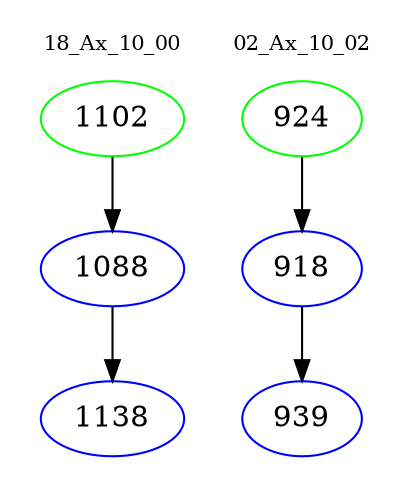 digraph{
subgraph cluster_0 {
color = white
label = "18_Ax_10_00";
fontsize=10;
T0_1102 [label="1102", color="green"]
T0_1102 -> T0_1088 [color="black"]
T0_1088 [label="1088", color="blue"]
T0_1088 -> T0_1138 [color="black"]
T0_1138 [label="1138", color="blue"]
}
subgraph cluster_1 {
color = white
label = "02_Ax_10_02";
fontsize=10;
T1_924 [label="924", color="green"]
T1_924 -> T1_918 [color="black"]
T1_918 [label="918", color="blue"]
T1_918 -> T1_939 [color="black"]
T1_939 [label="939", color="blue"]
}
}
